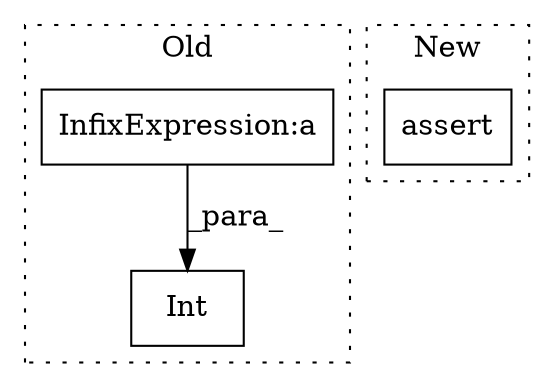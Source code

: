 digraph G {
subgraph cluster0 {
1 [label="Int" a="32" s="5918,5964" l="4,1" shape="box"];
3 [label="InfixExpression:a" a="27" s="5932" l="3" shape="box"];
label = "Old";
style="dotted";
}
subgraph cluster1 {
2 [label="assert" a="6" s="5521" l="7" shape="box"];
label = "New";
style="dotted";
}
3 -> 1 [label="_para_"];
}